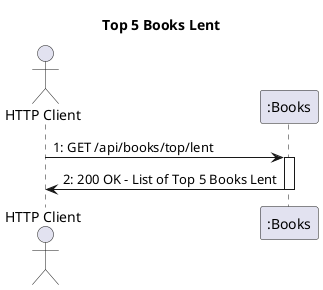 @startuml
title Top 5 Books Lent
actor "HTTP Client" as client
participant ":Books" as Books

client -> Books: 1: GET /api/books/top/lent
activate Books
Books -> client: 2: 200 OK - List of Top 5 Books Lent
deactivate Books
@enduml